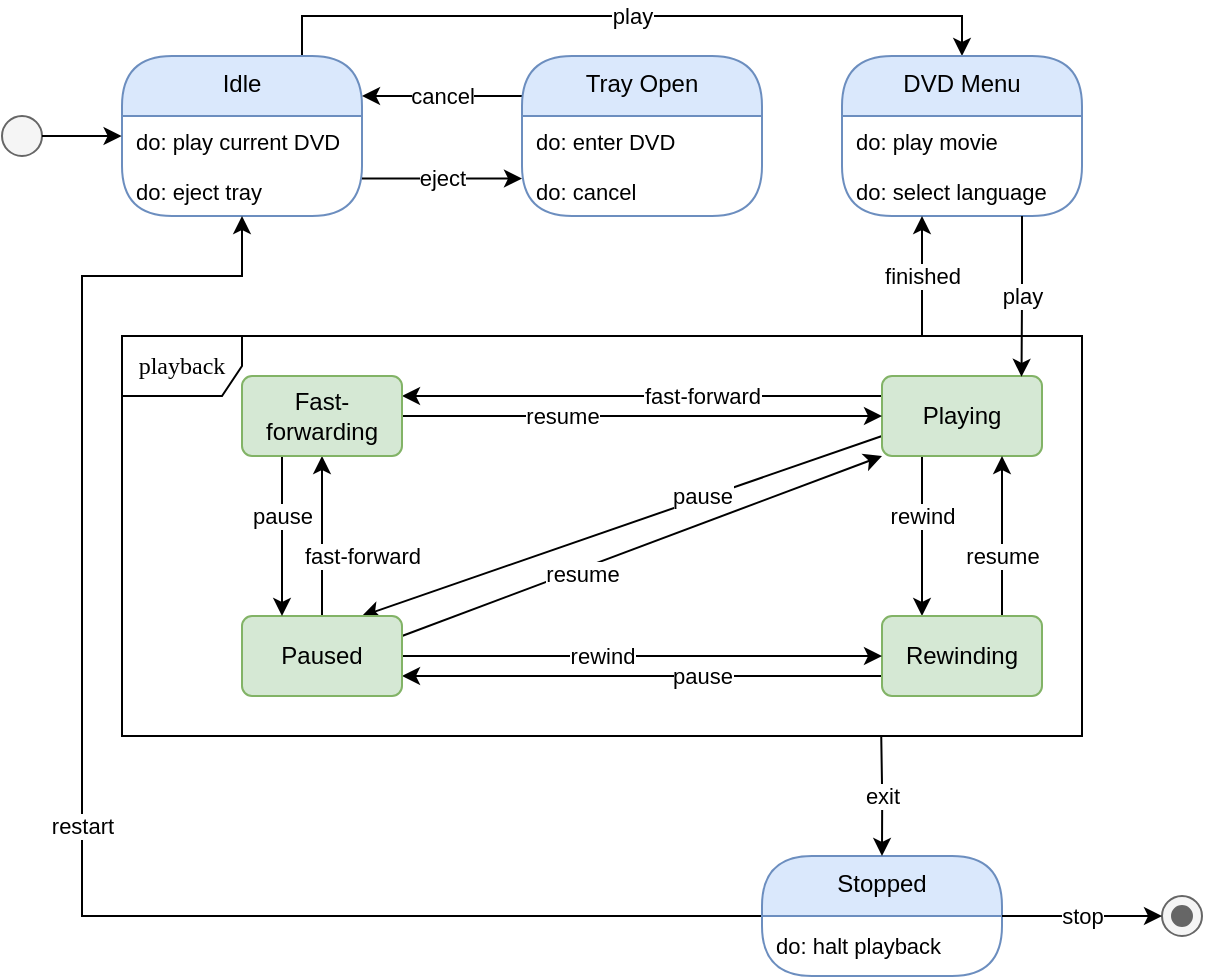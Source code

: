 <mxfile version="23.1.5" type="device">
  <diagram name="Page-1" id="A9oS8qrZklkPdy5g2WR3">
    <mxGraphModel dx="1242" dy="805" grid="1" gridSize="10" guides="1" tooltips="1" connect="1" arrows="1" fold="1" page="1" pageScale="1" pageWidth="680" pageHeight="560" math="0" shadow="0">
      <root>
        <mxCell id="0" />
        <mxCell id="1" parent="0" />
        <mxCell id="6IBnrWIXy7hCYnLqIWIQ-49" value="playback" style="shape=umlFrame;whiteSpace=wrap;html=1;rounded=1;shadow=0;comic=0;labelBackgroundColor=none;strokeWidth=1;fontFamily=Verdana;fontSize=12;align=center;" parent="1" vertex="1">
          <mxGeometry x="100" y="200" width="480" height="200" as="geometry" />
        </mxCell>
        <mxCell id="6IBnrWIXy7hCYnLqIWIQ-5" value="" style="shape=ellipse;html=1;fillColor=#f5f5f5;fontSize=18;fontColor=#333333;strokeColor=#666666;" parent="1" vertex="1">
          <mxGeometry x="40" y="90" width="20" height="20" as="geometry" />
        </mxCell>
        <mxCell id="6IBnrWIXy7hCYnLqIWIQ-95" value="rewind" style="edgeStyle=orthogonalEdgeStyle;rounded=0;orthogonalLoop=1;jettySize=auto;html=1;exitX=0.25;exitY=1;exitDx=0;exitDy=0;entryX=0.25;entryY=0;entryDx=0;entryDy=0;" parent="1" source="6IBnrWIXy7hCYnLqIWIQ-6" target="6IBnrWIXy7hCYnLqIWIQ-74" edge="1">
          <mxGeometry x="-0.25" relative="1" as="geometry">
            <mxPoint as="offset" />
          </mxGeometry>
        </mxCell>
        <mxCell id="6IBnrWIXy7hCYnLqIWIQ-97" value="fast-forward" style="edgeStyle=orthogonalEdgeStyle;rounded=0;orthogonalLoop=1;jettySize=auto;html=1;exitX=0;exitY=0.25;exitDx=0;exitDy=0;entryX=1;entryY=0.25;entryDx=0;entryDy=0;" parent="1" source="6IBnrWIXy7hCYnLqIWIQ-6" target="6IBnrWIXy7hCYnLqIWIQ-91" edge="1">
          <mxGeometry x="-0.25" relative="1" as="geometry">
            <mxPoint as="offset" />
          </mxGeometry>
        </mxCell>
        <mxCell id="6IBnrWIXy7hCYnLqIWIQ-102" value="pause" style="rounded=0;orthogonalLoop=1;jettySize=auto;html=1;exitX=0;exitY=0.75;exitDx=0;exitDy=0;entryX=0.75;entryY=0;entryDx=0;entryDy=0;" parent="1" source="6IBnrWIXy7hCYnLqIWIQ-6" target="6IBnrWIXy7hCYnLqIWIQ-75" edge="1">
          <mxGeometry x="-0.31" y="-1" relative="1" as="geometry">
            <mxPoint as="offset" />
          </mxGeometry>
        </mxCell>
        <mxCell id="6IBnrWIXy7hCYnLqIWIQ-6" value="Playing" style="html=1;align=center;verticalAlign=middle;rounded=1;absoluteArcSize=1;arcSize=10;whiteSpace=wrap;fillColor=#d5e8d4;strokeColor=#82b366;" parent="1" vertex="1">
          <mxGeometry x="480" y="220" width="80" height="40" as="geometry" />
        </mxCell>
        <mxCell id="6IBnrWIXy7hCYnLqIWIQ-72" value="play" style="edgeStyle=orthogonalEdgeStyle;rounded=0;orthogonalLoop=1;jettySize=auto;html=1;exitX=0.75;exitY=0;exitDx=0;exitDy=0;entryX=0.5;entryY=0;entryDx=0;entryDy=0;" parent="1" source="6IBnrWIXy7hCYnLqIWIQ-7" target="6IBnrWIXy7hCYnLqIWIQ-69" edge="1">
          <mxGeometry relative="1" as="geometry" />
        </mxCell>
        <mxCell id="6IBnrWIXy7hCYnLqIWIQ-7" value="Idle" style="swimlane;fontStyle=0;align=center;verticalAlign=top;childLayout=stackLayout;horizontal=1;startSize=30;horizontalStack=0;resizeParent=1;resizeParentMax=0;resizeLast=0;collapsible=0;marginBottom=0;html=1;rounded=1;absoluteArcSize=1;arcSize=50;whiteSpace=wrap;fillColor=#dae8fc;strokeColor=#6c8ebf;" parent="1" vertex="1">
          <mxGeometry x="100" y="60" width="120" height="80" as="geometry" />
        </mxCell>
        <mxCell id="6IBnrWIXy7hCYnLqIWIQ-11" value="&lt;font style=&quot;font-size: 11px;&quot;&gt;do: play current DVD&lt;/font&gt;" style="fillColor=none;strokeColor=none;align=left;verticalAlign=middle;spacingLeft=5;whiteSpace=wrap;html=1;" parent="6IBnrWIXy7hCYnLqIWIQ-7" vertex="1">
          <mxGeometry y="30" width="120" height="25" as="geometry" />
        </mxCell>
        <mxCell id="6IBnrWIXy7hCYnLqIWIQ-15" value="&lt;font style=&quot;font-size: 11px;&quot;&gt;do: eject tray&lt;/font&gt;" style="fillColor=none;strokeColor=none;align=left;verticalAlign=middle;spacingLeft=5;whiteSpace=wrap;html=1;" parent="6IBnrWIXy7hCYnLqIWIQ-7" vertex="1">
          <mxGeometry y="55" width="120" height="25" as="geometry" />
        </mxCell>
        <mxCell id="6IBnrWIXy7hCYnLqIWIQ-64" value="cancel" style="edgeStyle=orthogonalEdgeStyle;rounded=0;orthogonalLoop=1;jettySize=auto;html=1;exitX=0;exitY=0.25;exitDx=0;exitDy=0;entryX=1;entryY=0.25;entryDx=0;entryDy=0;" parent="1" source="6IBnrWIXy7hCYnLqIWIQ-17" target="6IBnrWIXy7hCYnLqIWIQ-7" edge="1">
          <mxGeometry relative="1" as="geometry" />
        </mxCell>
        <mxCell id="6IBnrWIXy7hCYnLqIWIQ-17" value="Tray Open" style="swimlane;fontStyle=0;align=center;verticalAlign=top;childLayout=stackLayout;horizontal=1;startSize=30;horizontalStack=0;resizeParent=1;resizeParentMax=0;resizeLast=0;collapsible=0;marginBottom=0;html=1;rounded=1;absoluteArcSize=1;arcSize=50;whiteSpace=wrap;fillColor=#dae8fc;strokeColor=#6c8ebf;" parent="1" vertex="1">
          <mxGeometry x="300" y="60" width="120" height="80" as="geometry" />
        </mxCell>
        <mxCell id="6IBnrWIXy7hCYnLqIWIQ-18" value="&lt;font style=&quot;font-size: 11px;&quot;&gt;do: enter DVD&lt;/font&gt;" style="fillColor=none;strokeColor=none;align=left;verticalAlign=middle;spacingLeft=5;whiteSpace=wrap;html=1;" parent="6IBnrWIXy7hCYnLqIWIQ-17" vertex="1">
          <mxGeometry y="30" width="120" height="25" as="geometry" />
        </mxCell>
        <mxCell id="6IBnrWIXy7hCYnLqIWIQ-19" value="&lt;font style=&quot;font-size: 11px;&quot;&gt;do: cancel&lt;/font&gt;" style="fillColor=none;strokeColor=none;align=left;verticalAlign=middle;spacingLeft=5;whiteSpace=wrap;html=1;" parent="6IBnrWIXy7hCYnLqIWIQ-17" vertex="1">
          <mxGeometry y="55" width="120" height="25" as="geometry" />
        </mxCell>
        <mxCell id="2w1f1PSQGYYC__0KHwtA-7" value="restart" style="edgeStyle=orthogonalEdgeStyle;rounded=0;orthogonalLoop=1;jettySize=auto;html=1;exitX=0;exitY=0.5;exitDx=0;exitDy=0;entryX=0.5;entryY=1;entryDx=0;entryDy=0;" parent="1" source="6IBnrWIXy7hCYnLqIWIQ-54" target="6IBnrWIXy7hCYnLqIWIQ-15" edge="1">
          <mxGeometry relative="1" as="geometry">
            <Array as="points">
              <mxPoint x="80" y="490" />
              <mxPoint x="80" y="170" />
              <mxPoint x="160" y="170" />
            </Array>
          </mxGeometry>
        </mxCell>
        <mxCell id="6IBnrWIXy7hCYnLqIWIQ-54" value="Stopped" style="swimlane;fontStyle=0;align=center;verticalAlign=top;childLayout=stackLayout;horizontal=1;startSize=30;horizontalStack=0;resizeParent=1;resizeParentMax=0;resizeLast=0;collapsible=0;marginBottom=0;html=1;rounded=1;absoluteArcSize=1;arcSize=50;whiteSpace=wrap;fillColor=#dae8fc;strokeColor=#6c8ebf;" parent="1" vertex="1">
          <mxGeometry x="420" y="460" width="120" height="60" as="geometry" />
        </mxCell>
        <mxCell id="6IBnrWIXy7hCYnLqIWIQ-55" value="&lt;font style=&quot;font-size: 11px;&quot;&gt;do: halt playback&lt;/font&gt;" style="fillColor=none;strokeColor=none;align=left;verticalAlign=middle;spacingLeft=5;whiteSpace=wrap;html=1;" parent="6IBnrWIXy7hCYnLqIWIQ-54" vertex="1">
          <mxGeometry y="30" width="120" height="30" as="geometry" />
        </mxCell>
        <mxCell id="6IBnrWIXy7hCYnLqIWIQ-57" value="" style="shape=mxgraph.sysml.actFinal;html=1;verticalLabelPosition=bottom;labelBackgroundColor=#ffffff;verticalAlign=top;fillColor=#f5f5f5;fontColor=#333333;strokeColor=#666666;" parent="1" vertex="1">
          <mxGeometry x="620" y="480" width="20" height="20" as="geometry" />
        </mxCell>
        <mxCell id="6IBnrWIXy7hCYnLqIWIQ-63" value="eject" style="edgeStyle=orthogonalEdgeStyle;rounded=0;orthogonalLoop=1;jettySize=auto;html=1;exitX=1;exitY=0.25;exitDx=0;exitDy=0;entryX=0;entryY=0.25;entryDx=0;entryDy=0;" parent="1" source="6IBnrWIXy7hCYnLqIWIQ-15" target="6IBnrWIXy7hCYnLqIWIQ-19" edge="1">
          <mxGeometry relative="1" as="geometry" />
        </mxCell>
        <mxCell id="6IBnrWIXy7hCYnLqIWIQ-69" value="DVD Menu" style="swimlane;fontStyle=0;align=center;verticalAlign=top;childLayout=stackLayout;horizontal=1;startSize=30;horizontalStack=0;resizeParent=1;resizeParentMax=0;resizeLast=0;collapsible=0;marginBottom=0;html=1;rounded=1;absoluteArcSize=1;arcSize=50;whiteSpace=wrap;fillColor=#dae8fc;strokeColor=#6c8ebf;" parent="1" vertex="1">
          <mxGeometry x="460" y="60" width="120" height="80" as="geometry" />
        </mxCell>
        <mxCell id="6IBnrWIXy7hCYnLqIWIQ-70" value="&lt;font style=&quot;font-size: 11px;&quot;&gt;do: play movie&lt;/font&gt;" style="fillColor=none;strokeColor=none;align=left;verticalAlign=middle;spacingLeft=5;whiteSpace=wrap;html=1;" parent="6IBnrWIXy7hCYnLqIWIQ-69" vertex="1">
          <mxGeometry y="30" width="120" height="25" as="geometry" />
        </mxCell>
        <mxCell id="6IBnrWIXy7hCYnLqIWIQ-71" value="&lt;font style=&quot;font-size: 11px;&quot;&gt;do: select language&lt;/font&gt;" style="fillColor=none;strokeColor=none;align=left;verticalAlign=middle;spacingLeft=5;whiteSpace=wrap;html=1;" parent="6IBnrWIXy7hCYnLqIWIQ-69" vertex="1">
          <mxGeometry y="55" width="120" height="25" as="geometry" />
        </mxCell>
        <mxCell id="6IBnrWIXy7hCYnLqIWIQ-96" value="resume" style="edgeStyle=orthogonalEdgeStyle;rounded=0;orthogonalLoop=1;jettySize=auto;html=1;exitX=0.75;exitY=0;exitDx=0;exitDy=0;entryX=0.75;entryY=1;entryDx=0;entryDy=0;" parent="1" source="6IBnrWIXy7hCYnLqIWIQ-74" target="6IBnrWIXy7hCYnLqIWIQ-6" edge="1">
          <mxGeometry x="-0.25" relative="1" as="geometry">
            <mxPoint as="offset" />
          </mxGeometry>
        </mxCell>
        <mxCell id="6IBnrWIXy7hCYnLqIWIQ-105" value="pause" style="edgeStyle=orthogonalEdgeStyle;rounded=0;orthogonalLoop=1;jettySize=auto;html=1;exitX=0;exitY=0.75;exitDx=0;exitDy=0;entryX=1;entryY=0.75;entryDx=0;entryDy=0;" parent="1" source="6IBnrWIXy7hCYnLqIWIQ-74" target="6IBnrWIXy7hCYnLqIWIQ-75" edge="1">
          <mxGeometry x="-0.25" relative="1" as="geometry">
            <mxPoint as="offset" />
          </mxGeometry>
        </mxCell>
        <mxCell id="6IBnrWIXy7hCYnLqIWIQ-74" value="Rewinding" style="html=1;align=center;verticalAlign=middle;rounded=1;absoluteArcSize=1;arcSize=10;whiteSpace=wrap;fillColor=#d5e8d4;strokeColor=#82b366;" parent="1" vertex="1">
          <mxGeometry x="480" y="340" width="80" height="40" as="geometry" />
        </mxCell>
        <mxCell id="6IBnrWIXy7hCYnLqIWIQ-103" value="resume" style="rounded=0;orthogonalLoop=1;jettySize=auto;html=1;exitX=1;exitY=0.25;exitDx=0;exitDy=0;entryX=0;entryY=1;entryDx=0;entryDy=0;" parent="1" source="6IBnrWIXy7hCYnLqIWIQ-75" target="6IBnrWIXy7hCYnLqIWIQ-6" edge="1">
          <mxGeometry x="-0.26" y="-4" relative="1" as="geometry">
            <mxPoint y="-1" as="offset" />
          </mxGeometry>
        </mxCell>
        <mxCell id="6IBnrWIXy7hCYnLqIWIQ-104" value="rewind" style="edgeStyle=orthogonalEdgeStyle;rounded=0;orthogonalLoop=1;jettySize=auto;html=1;exitX=1;exitY=0.5;exitDx=0;exitDy=0;entryX=0;entryY=0.5;entryDx=0;entryDy=0;" parent="1" source="6IBnrWIXy7hCYnLqIWIQ-75" target="6IBnrWIXy7hCYnLqIWIQ-74" edge="1">
          <mxGeometry x="-0.167" relative="1" as="geometry">
            <mxPoint as="offset" />
          </mxGeometry>
        </mxCell>
        <mxCell id="6IBnrWIXy7hCYnLqIWIQ-107" value="fast-forward" style="edgeStyle=orthogonalEdgeStyle;rounded=0;orthogonalLoop=1;jettySize=auto;html=1;exitX=0.5;exitY=0;exitDx=0;exitDy=0;entryX=0.5;entryY=1;entryDx=0;entryDy=0;" parent="1" source="6IBnrWIXy7hCYnLqIWIQ-75" target="6IBnrWIXy7hCYnLqIWIQ-91" edge="1">
          <mxGeometry x="-0.25" y="-20" relative="1" as="geometry">
            <mxPoint as="offset" />
          </mxGeometry>
        </mxCell>
        <mxCell id="6IBnrWIXy7hCYnLqIWIQ-75" value="Paused" style="html=1;align=center;verticalAlign=middle;rounded=1;absoluteArcSize=1;arcSize=10;whiteSpace=wrap;fillColor=#d5e8d4;strokeColor=#82b366;" parent="1" vertex="1">
          <mxGeometry x="160" y="340" width="80" height="40" as="geometry" />
        </mxCell>
        <mxCell id="6IBnrWIXy7hCYnLqIWIQ-100" value="resume" style="edgeStyle=orthogonalEdgeStyle;rounded=0;orthogonalLoop=1;jettySize=auto;html=1;exitX=1;exitY=0.5;exitDx=0;exitDy=0;entryX=0;entryY=0.5;entryDx=0;entryDy=0;" parent="1" source="6IBnrWIXy7hCYnLqIWIQ-91" target="6IBnrWIXy7hCYnLqIWIQ-6" edge="1">
          <mxGeometry x="-0.333" relative="1" as="geometry">
            <mxPoint as="offset" />
          </mxGeometry>
        </mxCell>
        <mxCell id="6IBnrWIXy7hCYnLqIWIQ-106" value="pause" style="edgeStyle=orthogonalEdgeStyle;rounded=0;orthogonalLoop=1;jettySize=auto;html=1;exitX=0.25;exitY=1;exitDx=0;exitDy=0;entryX=0.25;entryY=0;entryDx=0;entryDy=0;" parent="1" source="6IBnrWIXy7hCYnLqIWIQ-91" target="6IBnrWIXy7hCYnLqIWIQ-75" edge="1">
          <mxGeometry x="-0.25" relative="1" as="geometry">
            <mxPoint as="offset" />
          </mxGeometry>
        </mxCell>
        <mxCell id="6IBnrWIXy7hCYnLqIWIQ-91" value="Fast-forwarding" style="html=1;align=center;verticalAlign=middle;rounded=1;absoluteArcSize=1;arcSize=10;whiteSpace=wrap;fillColor=#d5e8d4;strokeColor=#82b366;" parent="1" vertex="1">
          <mxGeometry x="160" y="220" width="80" height="40" as="geometry" />
        </mxCell>
        <mxCell id="6IBnrWIXy7hCYnLqIWIQ-110" value="play" style="edgeStyle=orthogonalEdgeStyle;rounded=0;orthogonalLoop=1;jettySize=auto;html=1;exitX=0.75;exitY=1;exitDx=0;exitDy=0;entryX=0.872;entryY=0.01;entryDx=0;entryDy=0;entryPerimeter=0;" parent="1" source="6IBnrWIXy7hCYnLqIWIQ-69" target="6IBnrWIXy7hCYnLqIWIQ-6" edge="1">
          <mxGeometry relative="1" as="geometry" />
        </mxCell>
        <mxCell id="6IBnrWIXy7hCYnLqIWIQ-114" value="finished" style="edgeStyle=orthogonalEdgeStyle;rounded=0;orthogonalLoop=1;jettySize=auto;html=1;exitX=0.75;exitY=0;exitDx=0;exitDy=0;" parent="1" edge="1">
          <mxGeometry relative="1" as="geometry">
            <mxPoint x="500" y="200" as="sourcePoint" />
            <mxPoint x="500" y="140" as="targetPoint" />
            <mxPoint as="offset" />
          </mxGeometry>
        </mxCell>
        <mxCell id="6IBnrWIXy7hCYnLqIWIQ-115" value="exit" style="edgeStyle=orthogonalEdgeStyle;rounded=0;orthogonalLoop=1;jettySize=auto;html=1;exitX=0.75;exitY=1;exitDx=0;exitDy=0;" parent="1" edge="1">
          <mxGeometry relative="1" as="geometry">
            <mxPoint x="479.62" y="400" as="sourcePoint" />
            <mxPoint x="480" y="460" as="targetPoint" />
          </mxGeometry>
        </mxCell>
        <mxCell id="2w1f1PSQGYYC__0KHwtA-4" value="stop" style="edgeStyle=orthogonalEdgeStyle;rounded=0;orthogonalLoop=1;jettySize=auto;html=1;exitX=1;exitY=0;exitDx=0;exitDy=0;entryX=0;entryY=0.5;entryDx=0;entryDy=0;entryPerimeter=0;" parent="1" source="6IBnrWIXy7hCYnLqIWIQ-55" target="6IBnrWIXy7hCYnLqIWIQ-57" edge="1">
          <mxGeometry relative="1" as="geometry">
            <Array as="points">
              <mxPoint x="590" y="490" />
              <mxPoint x="590" y="490" />
            </Array>
          </mxGeometry>
        </mxCell>
        <mxCell id="2w1f1PSQGYYC__0KHwtA-6" style="edgeStyle=orthogonalEdgeStyle;rounded=0;orthogonalLoop=1;jettySize=auto;html=1;exitX=1;exitY=0.5;exitDx=0;exitDy=0;entryX=-0.002;entryY=0.384;entryDx=0;entryDy=0;entryPerimeter=0;" parent="1" source="6IBnrWIXy7hCYnLqIWIQ-5" target="6IBnrWIXy7hCYnLqIWIQ-11" edge="1">
          <mxGeometry relative="1" as="geometry" />
        </mxCell>
      </root>
    </mxGraphModel>
  </diagram>
</mxfile>
